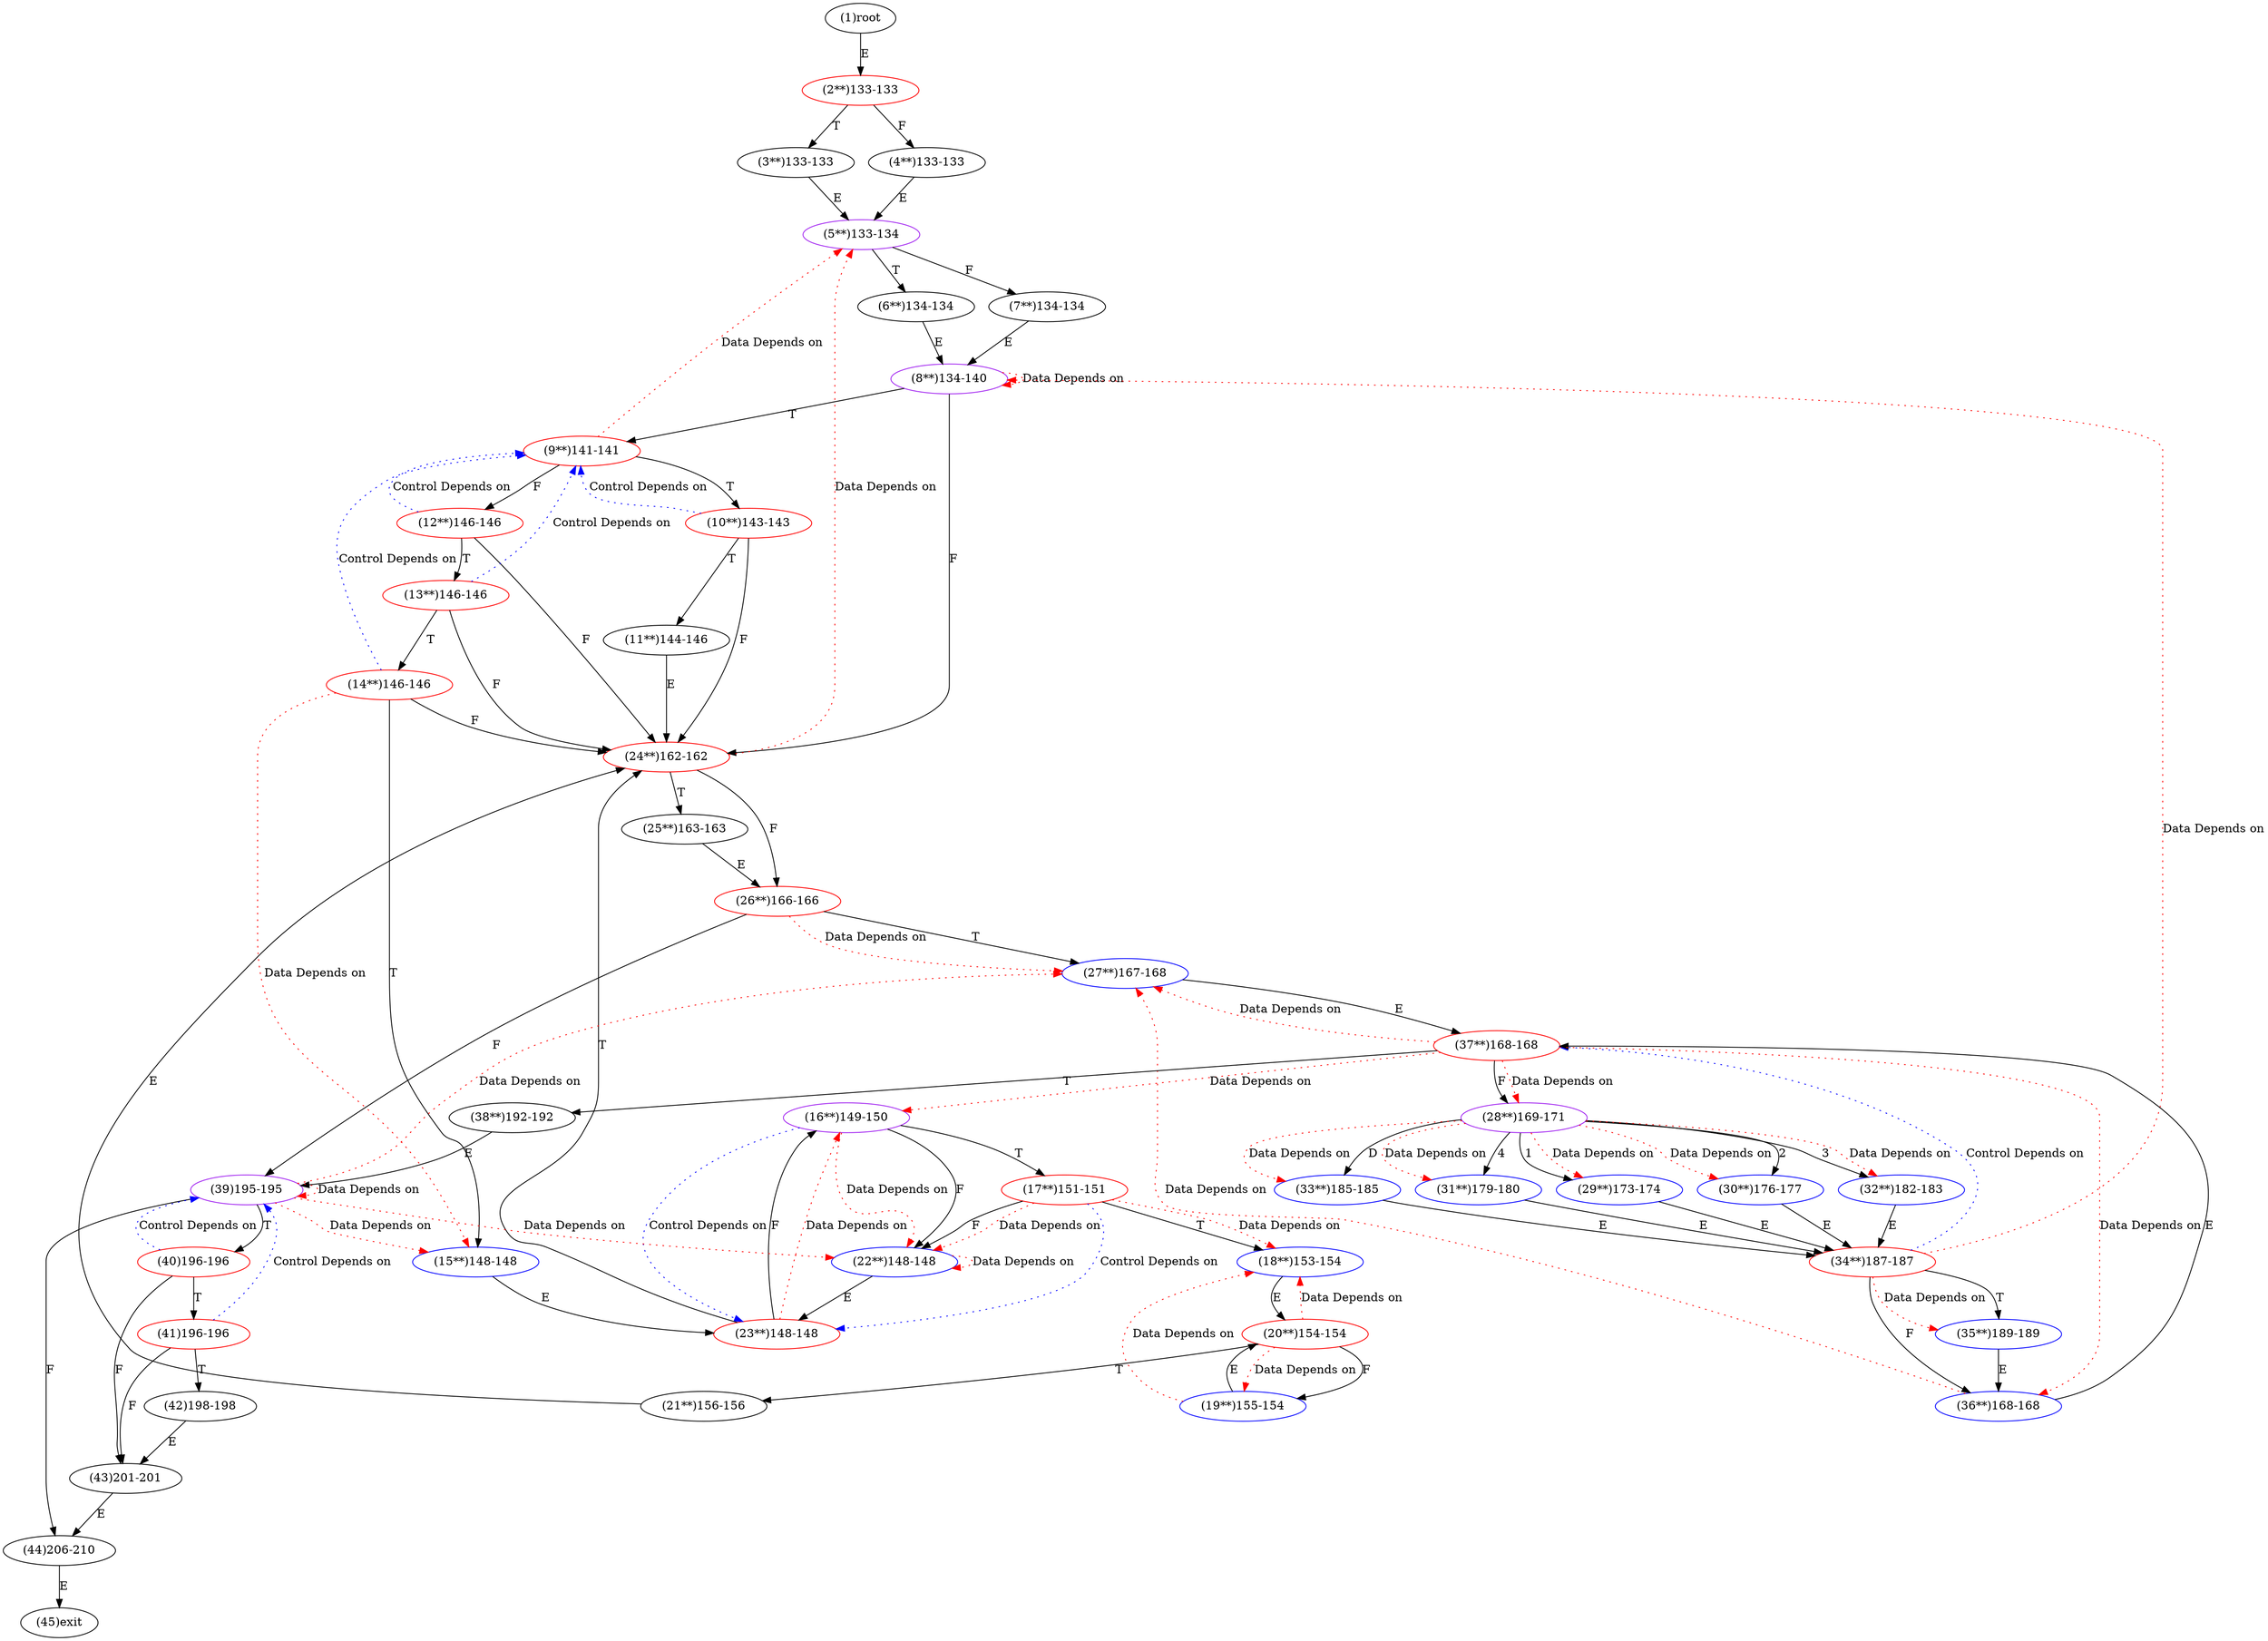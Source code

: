 digraph "" { 
1[ label="(1)root"];
2[ label="(2**)133-133",color=red];
3[ label="(3**)133-133"];
4[ label="(4**)133-133"];
5[ label="(5**)133-134",color=purple];
6[ label="(6**)134-134"];
7[ label="(7**)134-134"];
8[ label="(8**)134-140",color=purple];
9[ label="(9**)141-141",color=red];
10[ label="(10**)143-143",color=red];
11[ label="(11**)144-146"];
12[ label="(12**)146-146",color=red];
13[ label="(13**)146-146",color=red];
14[ label="(14**)146-146",color=red];
15[ label="(15**)148-148",color=blue];
17[ label="(17**)151-151",color=red];
16[ label="(16**)149-150",color=purple];
19[ label="(19**)155-154",color=blue];
18[ label="(18**)153-154",color=blue];
21[ label="(21**)156-156"];
20[ label="(20**)154-154",color=red];
23[ label="(23**)148-148",color=red];
22[ label="(22**)148-148",color=blue];
25[ label="(25**)163-163"];
24[ label="(24**)162-162",color=red];
27[ label="(27**)167-168",color=blue];
26[ label="(26**)166-166",color=red];
29[ label="(29**)173-174",color=blue];
28[ label="(28**)169-171",color=purple];
31[ label="(31**)179-180",color=blue];
30[ label="(30**)176-177",color=blue];
34[ label="(34**)187-187",color=red];
35[ label="(35**)189-189",color=blue];
32[ label="(32**)182-183",color=blue];
33[ label="(33**)185-185",color=blue];
38[ label="(38**)192-192"];
39[ label="(39)195-195",color=purple];
36[ label="(36**)168-168",color=blue];
37[ label="(37**)168-168",color=red];
42[ label="(42)198-198"];
43[ label="(43)201-201"];
40[ label="(40)196-196",color=red];
41[ label="(41)196-196",color=red];
44[ label="(44)206-210"];
45[ label="(45)exit"];
1->2[ label="E"];
2->4[ label="F"];
2->3[ label="T"];
3->5[ label="E"];
4->5[ label="E"];
5->7[ label="F"];
5->6[ label="T"];
6->8[ label="E"];
7->8[ label="E"];
8->24[ label="F"];
8->9[ label="T"];
9->12[ label="F"];
9->10[ label="T"];
10->24[ label="F"];
10->11[ label="T"];
11->24[ label="E"];
12->24[ label="F"];
12->13[ label="T"];
13->24[ label="F"];
13->14[ label="T"];
14->24[ label="F"];
14->15[ label="T"];
15->23[ label="E"];
16->22[ label="F"];
16->17[ label="T"];
17->22[ label="F"];
17->18[ label="T"];
18->20[ label="E"];
19->20[ label="E"];
20->19[ label="F"];
20->21[ label="T"];
21->24[ label="E"];
22->23[ label="E"];
23->16[ label="F"];
23->24[ label="T"];
24->26[ label="F"];
24->25[ label="T"];
25->26[ label="E"];
26->39[ label="F"];
26->27[ label="T"];
27->37[ label="E"];
28->29[ label="1"];
28->30[ label="2"];
28->32[ label="3"];
28->31[ label="4"];
28->33[ label="D"];
29->34[ label="E"];
30->34[ label="E"];
31->34[ label="E"];
32->34[ label="E"];
33->34[ label="E"];
34->36[ label="F"];
34->35[ label="T"];
35->36[ label="E"];
36->37[ label="E"];
37->28[ label="F"];
37->38[ label="T"];
38->39[ label="E"];
39->44[ label="F"];
39->40[ label="T"];
40->43[ label="F"];
40->41[ label="T"];
41->43[ label="F"];
41->42[ label="T"];
42->43[ label="E"];
43->44[ label="E"];
44->45[ label="E"];
8->8[ color="red" label="Data Depends on" style = dotted ];
9->5[ color="red" label="Data Depends on" style = dotted ];
10->9[ color="blue" label="Control Depends on" style = dotted ];
12->9[ color="blue" label="Control Depends on" style = dotted ];
13->9[ color="blue" label="Control Depends on" style = dotted ];
14->15[ color="red" label="Data Depends on" style = dotted ];
14->9[ color="blue" label="Control Depends on" style = dotted ];
17->18[ color="red" label="Data Depends on" style = dotted ];
17->23[ color="blue" label="Control Depends on" style = dotted ];
17->22[ color="red" label="Data Depends on" style = dotted ];
16->22[ color="red" label="Data Depends on" style = dotted ];
16->23[ color="blue" label="Control Depends on" style = dotted ];
19->18[ color="red" label="Data Depends on" style = dotted ];
20->18[ color="red" label="Data Depends on" style = dotted ];
20->19[ color="red" label="Data Depends on" style = dotted ];
23->16[ color="red" label="Data Depends on" style = dotted ];
22->22[ color="red" label="Data Depends on" style = dotted ];
24->5[ color="red" label="Data Depends on" style = dotted ];
26->27[ color="red" label="Data Depends on" style = dotted ];
28->29[ color="red" label="Data Depends on" style = dotted ];
28->30[ color="red" label="Data Depends on" style = dotted ];
28->31[ color="red" label="Data Depends on" style = dotted ];
28->33[ color="red" label="Data Depends on" style = dotted ];
28->32[ color="red" label="Data Depends on" style = dotted ];
34->35[ color="red" label="Data Depends on" style = dotted ];
34->37[ color="blue" label="Control Depends on" style = dotted ];
34->8[ color="red" label="Data Depends on" style = dotted ];
39->39[ color="red" label="Data Depends on" style = dotted ];
39->22[ color="red" label="Data Depends on" style = dotted ];
39->15[ color="red" label="Data Depends on" style = dotted ];
39->27[ color="red" label="Data Depends on" style = dotted ];
36->27[ color="red" label="Data Depends on" style = dotted ];
37->36[ color="red" label="Data Depends on" style = dotted ];
37->16[ color="red" label="Data Depends on" style = dotted ];
37->28[ color="red" label="Data Depends on" style = dotted ];
37->27[ color="red" label="Data Depends on" style = dotted ];
40->39[ color="blue" label="Control Depends on" style = dotted ];
41->39[ color="blue" label="Control Depends on" style = dotted ];
}